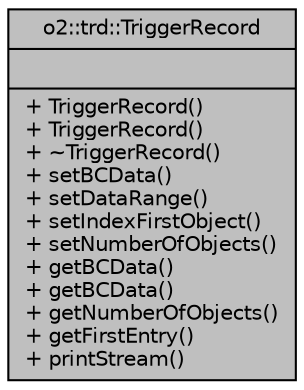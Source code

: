 digraph "o2::trd::TriggerRecord"
{
 // INTERACTIVE_SVG=YES
  bgcolor="transparent";
  edge [fontname="Helvetica",fontsize="10",labelfontname="Helvetica",labelfontsize="10"];
  node [fontname="Helvetica",fontsize="10",shape=record];
  Node1 [label="{o2::trd::TriggerRecord\n||+ TriggerRecord()\l+ TriggerRecord()\l+ ~TriggerRecord()\l+ setBCData()\l+ setDataRange()\l+ setIndexFirstObject()\l+ setNumberOfObjects()\l+ getBCData()\l+ getBCData()\l+ getNumberOfObjects()\l+ getFirstEntry()\l+ printStream()\l}",height=0.2,width=0.4,color="black", fillcolor="grey75", style="filled", fontcolor="black"];
}
